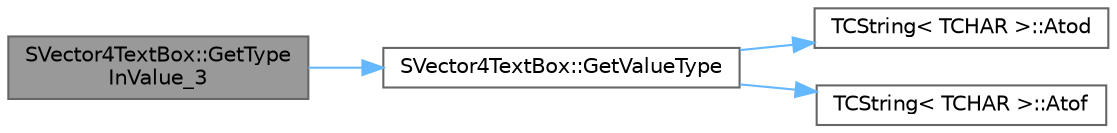 digraph "SVector4TextBox::GetTypeInValue_3"
{
 // INTERACTIVE_SVG=YES
 // LATEX_PDF_SIZE
  bgcolor="transparent";
  edge [fontname=Helvetica,fontsize=10,labelfontname=Helvetica,labelfontsize=10];
  node [fontname=Helvetica,fontsize=10,shape=box,height=0.2,width=0.4];
  rankdir="LR";
  Node1 [id="Node000001",label="SVector4TextBox::GetType\lInValue_3",height=0.2,width=0.4,color="gray40", fillcolor="grey60", style="filled", fontcolor="black",tooltip=" "];
  Node1 -> Node2 [id="edge1_Node000001_Node000002",color="steelblue1",style="solid",tooltip=" "];
  Node2 [id="Node000002",label="SVector4TextBox::GetValueType",height=0.2,width=0.4,color="grey40", fillcolor="white", style="filled",URL="$dd/dff/classSVector4TextBox.html#a36807c9c06bbd83a8492a31303a86005",tooltip=" "];
  Node2 -> Node3 [id="edge2_Node000002_Node000003",color="steelblue1",style="solid",tooltip=" "];
  Node3 [id="Node000003",label="TCString\< TCHAR \>::Atod",height=0.2,width=0.4,color="grey40", fillcolor="white", style="filled",URL="$df/d74/structTCString.html#a6030b53388fa01cb42039f787786c543",tooltip=" "];
  Node2 -> Node4 [id="edge3_Node000002_Node000004",color="steelblue1",style="solid",tooltip=" "];
  Node4 [id="Node000004",label="TCString\< TCHAR \>::Atof",height=0.2,width=0.4,color="grey40", fillcolor="white", style="filled",URL="$df/d74/structTCString.html#a7f6c88c8125b013f78cc2035ee1301d0",tooltip=" "];
}
